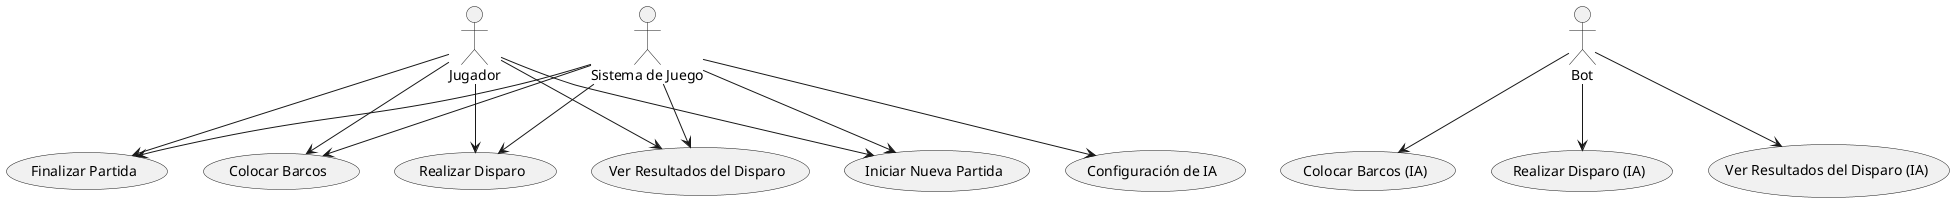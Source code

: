 @startuml

actor Jugador
actor IA as "Bot"
actor "Sistema de Juego" as Sistema

usecase "Colocar Barcos" as UC1
usecase "Realizar Disparo" as UC2
usecase "Ver Resultados del Disparo" as UC3
usecase "Iniciar Nueva Partida" as UC4
usecase "Finalizar Partida" as UC5
usecase "Colocar Barcos (IA)" as UC6
usecase "Realizar Disparo (IA)" as UC7
usecase "Ver Resultados del Disparo (IA)" as UC8
usecase "Configuración de IA" as UC9

Jugador --> UC1
Jugador --> UC2
Jugador --> UC3
Jugador --> UC4
Jugador --> UC5

IA --> UC6
IA --> UC7
IA --> UC8

Sistema --> UC1
Sistema --> UC2
Sistema --> UC3
Sistema --> UC4
Sistema --> UC5
Sistema --> UC9

@enduml